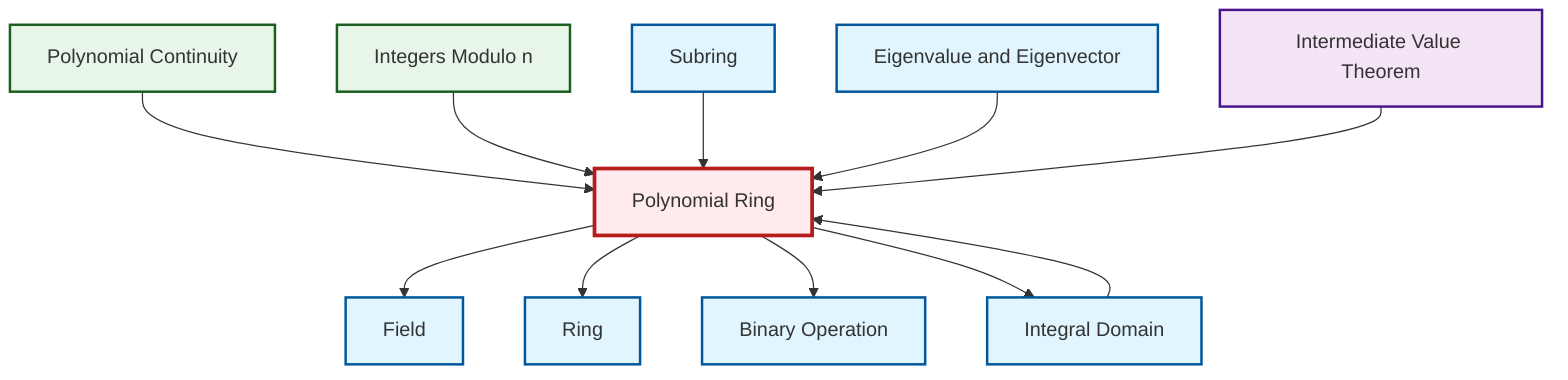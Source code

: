 graph TD
    classDef definition fill:#e1f5fe,stroke:#01579b,stroke-width:2px
    classDef theorem fill:#f3e5f5,stroke:#4a148c,stroke-width:2px
    classDef axiom fill:#fff3e0,stroke:#e65100,stroke-width:2px
    classDef example fill:#e8f5e9,stroke:#1b5e20,stroke-width:2px
    classDef current fill:#ffebee,stroke:#b71c1c,stroke-width:3px
    def-ring["Ring"]:::definition
    def-subring["Subring"]:::definition
    def-integral-domain["Integral Domain"]:::definition
    def-binary-operation["Binary Operation"]:::definition
    thm-intermediate-value["Intermediate Value Theorem"]:::theorem
    ex-polynomial-continuity["Polynomial Continuity"]:::example
    def-field["Field"]:::definition
    def-eigenvalue-eigenvector["Eigenvalue and Eigenvector"]:::definition
    ex-quotient-integers-mod-n["Integers Modulo n"]:::example
    def-polynomial-ring["Polynomial Ring"]:::definition
    def-polynomial-ring --> def-field
    def-integral-domain --> def-polynomial-ring
    ex-polynomial-continuity --> def-polynomial-ring
    ex-quotient-integers-mod-n --> def-polynomial-ring
    def-subring --> def-polynomial-ring
    def-polynomial-ring --> def-ring
    def-polynomial-ring --> def-binary-operation
    def-eigenvalue-eigenvector --> def-polynomial-ring
    def-polynomial-ring --> def-integral-domain
    thm-intermediate-value --> def-polynomial-ring
    class def-polynomial-ring current
